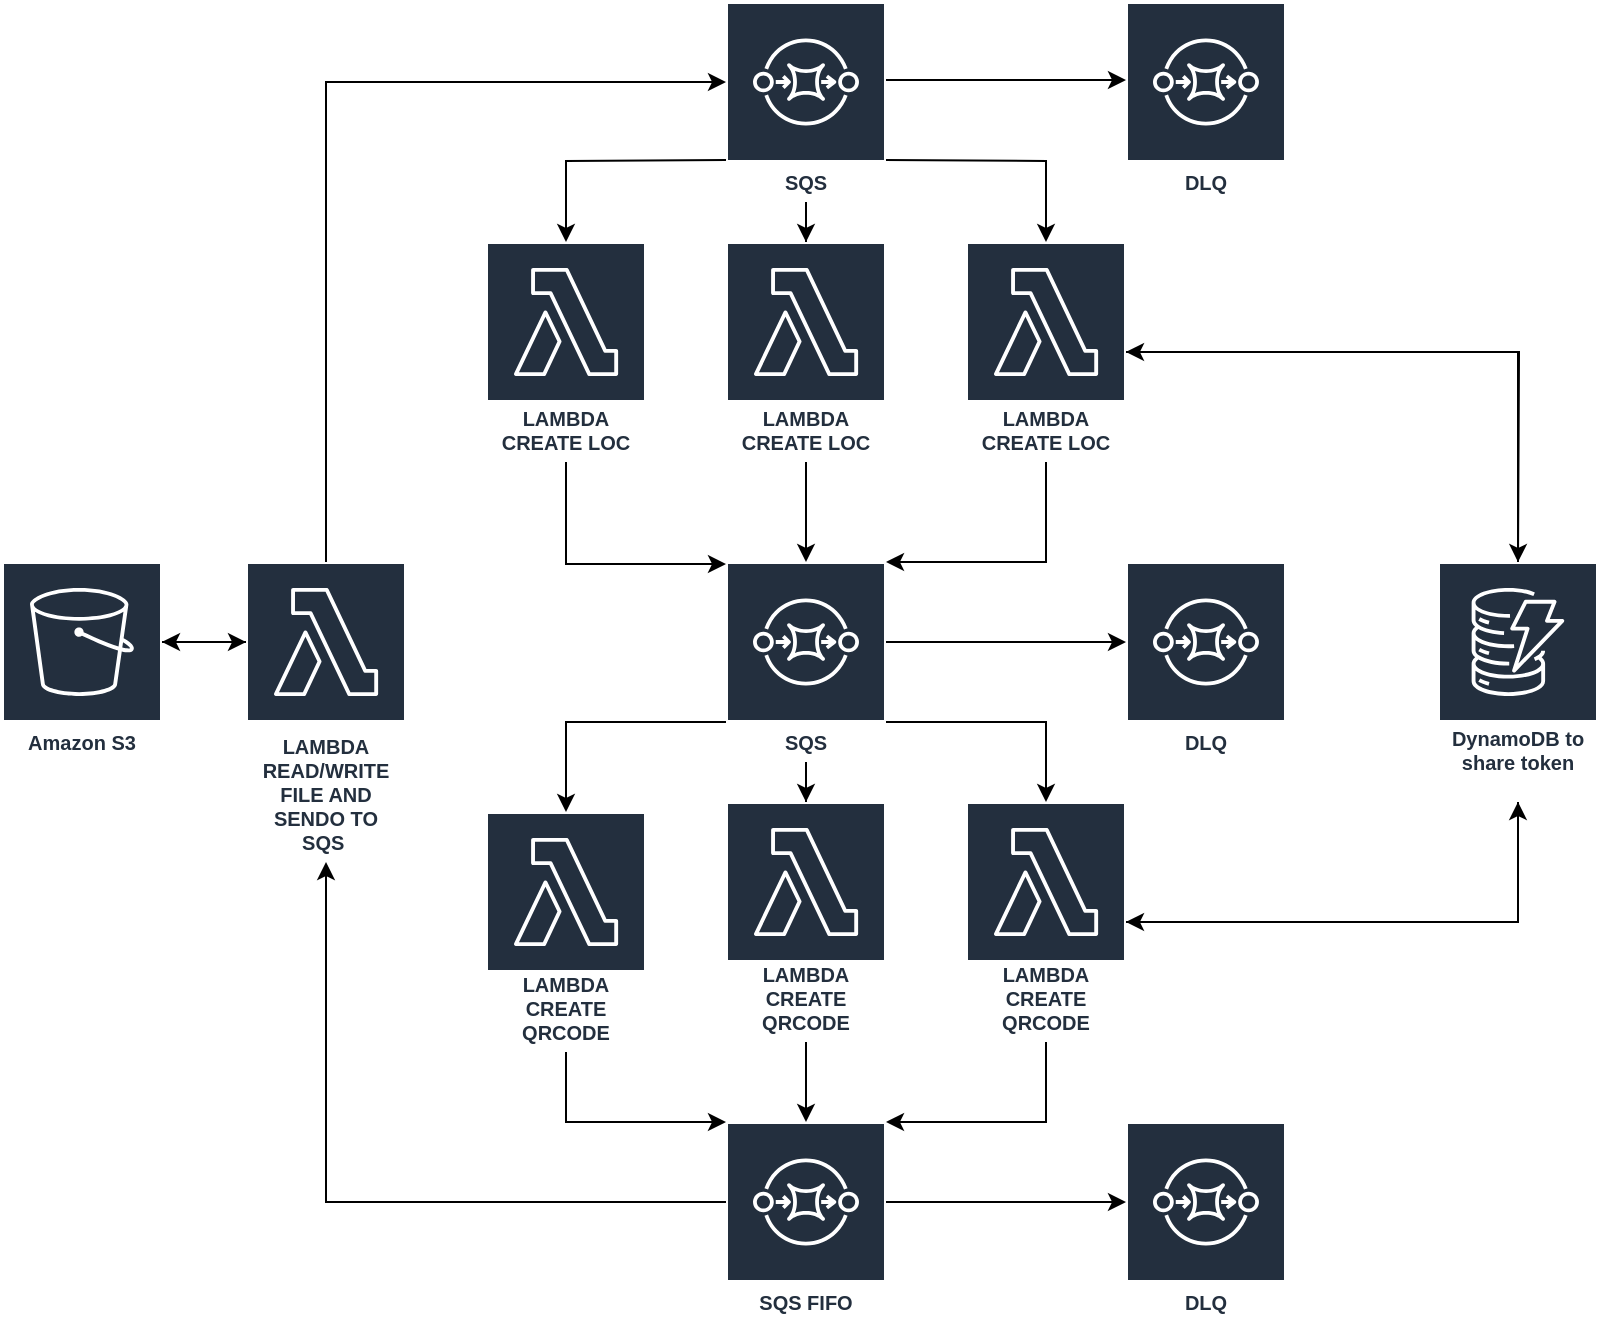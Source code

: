 <mxfile version="18.0.6" type="device"><diagram id="LiIXoxkBGiPEExE5k_ik" name="Page-1"><mxGraphModel dx="1038" dy="641" grid="1" gridSize="10" guides="1" tooltips="1" connect="1" arrows="1" fold="1" page="1" pageScale="1" pageWidth="850" pageHeight="1100" math="0" shadow="0"><root><mxCell id="0"/><mxCell id="1" parent="0"/><mxCell id="pTug8rWi1ZQaKtZklWk1-28" style="edgeStyle=orthogonalEdgeStyle;rounded=0;orthogonalLoop=1;jettySize=auto;html=1;" parent="1" source="pTug8rWi1ZQaKtZklWk1-1" target="pTug8rWi1ZQaKtZklWk1-2" edge="1"><mxGeometry relative="1" as="geometry"><Array as="points"><mxPoint x="124" y="360"/><mxPoint x="124" y="360"/></Array></mxGeometry></mxCell><mxCell id="pTug8rWi1ZQaKtZklWk1-1" value="Amazon S3" style="sketch=0;outlineConnect=0;fontColor=#232F3E;gradientColor=none;strokeColor=#ffffff;fillColor=#232F3E;dashed=0;verticalLabelPosition=middle;verticalAlign=bottom;align=center;html=1;whiteSpace=wrap;fontSize=10;fontStyle=1;spacing=3;shape=mxgraph.aws4.productIcon;prIcon=mxgraph.aws4.s3;" parent="1" vertex="1"><mxGeometry x="42" y="320" width="80" height="100" as="geometry"/></mxCell><mxCell id="pTug8rWi1ZQaKtZklWk1-29" style="edgeStyle=orthogonalEdgeStyle;rounded=0;orthogonalLoop=1;jettySize=auto;html=1;" parent="1" source="pTug8rWi1ZQaKtZklWk1-2" target="pTug8rWi1ZQaKtZklWk1-1" edge="1"><mxGeometry relative="1" as="geometry"><Array as="points"><mxPoint x="124" y="360"/><mxPoint x="124" y="360"/></Array></mxGeometry></mxCell><mxCell id="pTug8rWi1ZQaKtZklWk1-37" style="edgeStyle=orthogonalEdgeStyle;rounded=0;orthogonalLoop=1;jettySize=auto;html=1;" parent="1" source="pTug8rWi1ZQaKtZklWk1-2" target="pTug8rWi1ZQaKtZklWk1-5" edge="1"><mxGeometry relative="1" as="geometry"><Array as="points"><mxPoint x="204" y="80"/></Array></mxGeometry></mxCell><mxCell id="pTug8rWi1ZQaKtZklWk1-2" value="LAMBDA READ/WRITE FILE AND SENDO TO SQS&amp;nbsp;" style="sketch=0;outlineConnect=0;fontColor=#232F3E;gradientColor=none;strokeColor=#ffffff;fillColor=#232F3E;dashed=0;verticalLabelPosition=middle;verticalAlign=bottom;align=center;html=1;whiteSpace=wrap;fontSize=10;fontStyle=1;spacing=3;shape=mxgraph.aws4.productIcon;prIcon=mxgraph.aws4.lambda;" parent="1" vertex="1"><mxGeometry x="164" y="320" width="80" height="150" as="geometry"/></mxCell><mxCell id="pTug8rWi1ZQaKtZklWk1-11" style="edgeStyle=orthogonalEdgeStyle;rounded=0;orthogonalLoop=1;jettySize=auto;html=1;" parent="1" target="pTug8rWi1ZQaKtZklWk1-9" edge="1"><mxGeometry relative="1" as="geometry"><mxPoint x="404" y="119" as="sourcePoint"/><mxPoint x="324" y="269" as="targetPoint"/></mxGeometry></mxCell><mxCell id="pTug8rWi1ZQaKtZklWk1-12" style="edgeStyle=orthogonalEdgeStyle;rounded=0;orthogonalLoop=1;jettySize=auto;html=1;" parent="1" source="pTug8rWi1ZQaKtZklWk1-5" target="pTug8rWi1ZQaKtZklWk1-8" edge="1"><mxGeometry relative="1" as="geometry"/></mxCell><mxCell id="pTug8rWi1ZQaKtZklWk1-13" style="edgeStyle=orthogonalEdgeStyle;rounded=0;orthogonalLoop=1;jettySize=auto;html=1;" parent="1" target="pTug8rWi1ZQaKtZklWk1-10" edge="1"><mxGeometry relative="1" as="geometry"><mxPoint x="483" y="119" as="sourcePoint"/><mxPoint x="573" y="259" as="targetPoint"/></mxGeometry></mxCell><mxCell id="pTug8rWi1ZQaKtZklWk1-14" style="edgeStyle=orthogonalEdgeStyle;rounded=0;orthogonalLoop=1;jettySize=auto;html=1;" parent="1" edge="1"><mxGeometry relative="1" as="geometry"><mxPoint x="484" y="79" as="sourcePoint"/><mxPoint x="604" y="79" as="targetPoint"/></mxGeometry></mxCell><mxCell id="pTug8rWi1ZQaKtZklWk1-5" value="SQS" style="sketch=0;outlineConnect=0;fontColor=#232F3E;gradientColor=none;strokeColor=#ffffff;fillColor=#232F3E;dashed=0;verticalLabelPosition=middle;verticalAlign=bottom;align=center;html=1;whiteSpace=wrap;fontSize=10;fontStyle=1;spacing=3;shape=mxgraph.aws4.productIcon;prIcon=mxgraph.aws4.sqs;" parent="1" vertex="1"><mxGeometry x="404" y="40" width="80" height="100" as="geometry"/></mxCell><mxCell id="pTug8rWi1ZQaKtZklWk1-6" value="DLQ" style="sketch=0;outlineConnect=0;fontColor=#232F3E;gradientColor=none;strokeColor=#ffffff;fillColor=#232F3E;dashed=0;verticalLabelPosition=middle;verticalAlign=bottom;align=center;html=1;whiteSpace=wrap;fontSize=10;fontStyle=1;spacing=3;shape=mxgraph.aws4.productIcon;prIcon=mxgraph.aws4.sqs;" parent="1" vertex="1"><mxGeometry x="604" y="40" width="80" height="100" as="geometry"/></mxCell><mxCell id="pTug8rWi1ZQaKtZklWk1-17" style="edgeStyle=orthogonalEdgeStyle;rounded=0;orthogonalLoop=1;jettySize=auto;html=1;" parent="1" source="pTug8rWi1ZQaKtZklWk1-8" target="pTug8rWi1ZQaKtZklWk1-15" edge="1"><mxGeometry relative="1" as="geometry"/></mxCell><mxCell id="pTug8rWi1ZQaKtZklWk1-8" value="LAMBDA CREATE LOC" style="sketch=0;outlineConnect=0;fontColor=#232F3E;gradientColor=none;strokeColor=#ffffff;fillColor=#232F3E;dashed=0;verticalLabelPosition=middle;verticalAlign=bottom;align=center;html=1;whiteSpace=wrap;fontSize=10;fontStyle=1;spacing=3;shape=mxgraph.aws4.productIcon;prIcon=mxgraph.aws4.lambda;" parent="1" vertex="1"><mxGeometry x="404" y="160" width="80" height="110" as="geometry"/></mxCell><mxCell id="pTug8rWi1ZQaKtZklWk1-16" style="edgeStyle=orthogonalEdgeStyle;rounded=0;orthogonalLoop=1;jettySize=auto;html=1;" parent="1" target="pTug8rWi1ZQaKtZklWk1-15" edge="1"><mxGeometry relative="1" as="geometry"><mxPoint x="324" y="191" as="sourcePoint"/><mxPoint x="404" y="321" as="targetPoint"/><Array as="points"><mxPoint x="324" y="321"/></Array></mxGeometry></mxCell><mxCell id="pTug8rWi1ZQaKtZklWk1-9" value="LAMBDA CREATE LOC" style="sketch=0;outlineConnect=0;fontColor=#232F3E;gradientColor=none;strokeColor=#ffffff;fillColor=#232F3E;dashed=0;verticalLabelPosition=middle;verticalAlign=bottom;align=center;html=1;whiteSpace=wrap;fontSize=10;fontStyle=1;spacing=3;shape=mxgraph.aws4.productIcon;prIcon=mxgraph.aws4.lambda;" parent="1" vertex="1"><mxGeometry x="284" y="160" width="80" height="110" as="geometry"/></mxCell><mxCell id="pTug8rWi1ZQaKtZklWk1-18" style="edgeStyle=orthogonalEdgeStyle;rounded=0;orthogonalLoop=1;jettySize=auto;html=1;" parent="1" source="pTug8rWi1ZQaKtZklWk1-10" target="pTug8rWi1ZQaKtZklWk1-15" edge="1"><mxGeometry relative="1" as="geometry"><Array as="points"><mxPoint x="564" y="320"/></Array></mxGeometry></mxCell><mxCell id="pTug8rWi1ZQaKtZklWk1-39" style="edgeStyle=orthogonalEdgeStyle;rounded=0;orthogonalLoop=1;jettySize=auto;html=1;" parent="1" source="pTug8rWi1ZQaKtZklWk1-10" edge="1"><mxGeometry relative="1" as="geometry"><mxPoint x="800" y="320" as="targetPoint"/></mxGeometry></mxCell><mxCell id="pTug8rWi1ZQaKtZklWk1-10" value="LAMBDA CREATE LOC" style="sketch=0;outlineConnect=0;fontColor=#232F3E;gradientColor=none;strokeColor=#ffffff;fillColor=#232F3E;dashed=0;verticalLabelPosition=middle;verticalAlign=bottom;align=center;html=1;whiteSpace=wrap;fontSize=10;fontStyle=1;spacing=3;shape=mxgraph.aws4.productIcon;prIcon=mxgraph.aws4.lambda;" parent="1" vertex="1"><mxGeometry x="524" y="160" width="80" height="110" as="geometry"/></mxCell><mxCell id="pTug8rWi1ZQaKtZklWk1-20" style="edgeStyle=orthogonalEdgeStyle;rounded=0;orthogonalLoop=1;jettySize=auto;html=1;" parent="1" edge="1"><mxGeometry relative="1" as="geometry"><mxPoint x="484" y="360" as="sourcePoint"/><mxPoint x="604" y="360" as="targetPoint"/></mxGeometry></mxCell><mxCell id="pTug8rWi1ZQaKtZklWk1-25" style="edgeStyle=orthogonalEdgeStyle;rounded=0;orthogonalLoop=1;jettySize=auto;html=1;" parent="1" source="pTug8rWi1ZQaKtZklWk1-15" target="pTug8rWi1ZQaKtZklWk1-21" edge="1"><mxGeometry relative="1" as="geometry"/></mxCell><mxCell id="pTug8rWi1ZQaKtZklWk1-26" style="edgeStyle=orthogonalEdgeStyle;rounded=0;orthogonalLoop=1;jettySize=auto;html=1;" parent="1" source="pTug8rWi1ZQaKtZklWk1-15" target="pTug8rWi1ZQaKtZklWk1-22" edge="1"><mxGeometry relative="1" as="geometry"><Array as="points"><mxPoint x="324" y="400"/></Array></mxGeometry></mxCell><mxCell id="pTug8rWi1ZQaKtZklWk1-27" style="edgeStyle=orthogonalEdgeStyle;rounded=0;orthogonalLoop=1;jettySize=auto;html=1;" parent="1" source="pTug8rWi1ZQaKtZklWk1-15" target="pTug8rWi1ZQaKtZklWk1-23" edge="1"><mxGeometry relative="1" as="geometry"><Array as="points"><mxPoint x="564" y="400"/></Array></mxGeometry></mxCell><mxCell id="pTug8rWi1ZQaKtZklWk1-15" value="SQS" style="sketch=0;outlineConnect=0;fontColor=#232F3E;gradientColor=none;strokeColor=#ffffff;fillColor=#232F3E;dashed=0;verticalLabelPosition=middle;verticalAlign=bottom;align=center;html=1;whiteSpace=wrap;fontSize=10;fontStyle=1;spacing=3;shape=mxgraph.aws4.productIcon;prIcon=mxgraph.aws4.sqs;" parent="1" vertex="1"><mxGeometry x="404" y="320" width="80" height="100" as="geometry"/></mxCell><mxCell id="pTug8rWi1ZQaKtZklWk1-19" value="DLQ" style="sketch=0;outlineConnect=0;fontColor=#232F3E;gradientColor=none;strokeColor=#ffffff;fillColor=#232F3E;dashed=0;verticalLabelPosition=middle;verticalAlign=bottom;align=center;html=1;whiteSpace=wrap;fontSize=10;fontStyle=1;spacing=3;shape=mxgraph.aws4.productIcon;prIcon=mxgraph.aws4.sqs;" parent="1" vertex="1"><mxGeometry x="604" y="320" width="80" height="100" as="geometry"/></mxCell><mxCell id="pTug8rWi1ZQaKtZklWk1-32" style="edgeStyle=orthogonalEdgeStyle;rounded=0;orthogonalLoop=1;jettySize=auto;html=1;" parent="1" source="pTug8rWi1ZQaKtZklWk1-21" target="pTug8rWi1ZQaKtZklWk1-30" edge="1"><mxGeometry relative="1" as="geometry"/></mxCell><mxCell id="pTug8rWi1ZQaKtZklWk1-21" value="LAMBDA CREATE QRCODE" style="sketch=0;outlineConnect=0;fontColor=#232F3E;gradientColor=none;strokeColor=#ffffff;fillColor=#232F3E;dashed=0;verticalLabelPosition=middle;verticalAlign=bottom;align=center;html=1;whiteSpace=wrap;fontSize=10;fontStyle=1;spacing=3;shape=mxgraph.aws4.productIcon;prIcon=mxgraph.aws4.lambda;" parent="1" vertex="1"><mxGeometry x="404" y="440" width="80" height="120" as="geometry"/></mxCell><mxCell id="pTug8rWi1ZQaKtZklWk1-31" style="edgeStyle=orthogonalEdgeStyle;rounded=0;orthogonalLoop=1;jettySize=auto;html=1;" parent="1" source="pTug8rWi1ZQaKtZklWk1-22" target="pTug8rWi1ZQaKtZklWk1-30" edge="1"><mxGeometry relative="1" as="geometry"><Array as="points"><mxPoint x="324" y="600"/></Array></mxGeometry></mxCell><mxCell id="pTug8rWi1ZQaKtZklWk1-22" value="LAMBDA CREATE QRCODE" style="sketch=0;outlineConnect=0;fontColor=#232F3E;gradientColor=none;strokeColor=#ffffff;fillColor=#232F3E;dashed=0;verticalLabelPosition=middle;verticalAlign=bottom;align=center;html=1;whiteSpace=wrap;fontSize=10;fontStyle=1;spacing=3;shape=mxgraph.aws4.productIcon;prIcon=mxgraph.aws4.lambda;" parent="1" vertex="1"><mxGeometry x="284" y="445" width="80" height="120" as="geometry"/></mxCell><mxCell id="pTug8rWi1ZQaKtZklWk1-33" style="edgeStyle=orthogonalEdgeStyle;rounded=0;orthogonalLoop=1;jettySize=auto;html=1;" parent="1" source="pTug8rWi1ZQaKtZklWk1-23" target="pTug8rWi1ZQaKtZklWk1-30" edge="1"><mxGeometry relative="1" as="geometry"><Array as="points"><mxPoint x="564" y="600"/></Array></mxGeometry></mxCell><mxCell id="pTug8rWi1ZQaKtZklWk1-42" style="edgeStyle=orthogonalEdgeStyle;rounded=0;orthogonalLoop=1;jettySize=auto;html=1;" parent="1" source="pTug8rWi1ZQaKtZklWk1-23" edge="1"><mxGeometry relative="1" as="geometry"><Array as="points"><mxPoint x="800" y="500"/></Array><mxPoint x="800" y="440" as="targetPoint"/></mxGeometry></mxCell><mxCell id="pTug8rWi1ZQaKtZklWk1-23" value="LAMBDA CREATE QRCODE" style="sketch=0;outlineConnect=0;fontColor=#232F3E;gradientColor=none;strokeColor=#ffffff;fillColor=#232F3E;dashed=0;verticalLabelPosition=middle;verticalAlign=bottom;align=center;html=1;whiteSpace=wrap;fontSize=10;fontStyle=1;spacing=3;shape=mxgraph.aws4.productIcon;prIcon=mxgraph.aws4.lambda;" parent="1" vertex="1"><mxGeometry x="524" y="440" width="80" height="120" as="geometry"/></mxCell><mxCell id="pTug8rWi1ZQaKtZklWk1-35" style="edgeStyle=orthogonalEdgeStyle;rounded=0;orthogonalLoop=1;jettySize=auto;html=1;" parent="1" source="pTug8rWi1ZQaKtZklWk1-30" target="pTug8rWi1ZQaKtZklWk1-34" edge="1"><mxGeometry relative="1" as="geometry"><Array as="points"><mxPoint x="554" y="640"/><mxPoint x="554" y="640"/></Array></mxGeometry></mxCell><mxCell id="pTug8rWi1ZQaKtZklWk1-36" style="edgeStyle=orthogonalEdgeStyle;rounded=0;orthogonalLoop=1;jettySize=auto;html=1;" parent="1" source="pTug8rWi1ZQaKtZklWk1-30" target="pTug8rWi1ZQaKtZklWk1-2" edge="1"><mxGeometry relative="1" as="geometry"><Array as="points"><mxPoint x="204" y="640"/></Array></mxGeometry></mxCell><mxCell id="pTug8rWi1ZQaKtZklWk1-30" value="SQS FIFO" style="sketch=0;outlineConnect=0;fontColor=#232F3E;gradientColor=none;strokeColor=#ffffff;fillColor=#232F3E;dashed=0;verticalLabelPosition=middle;verticalAlign=bottom;align=center;html=1;whiteSpace=wrap;fontSize=10;fontStyle=1;spacing=3;shape=mxgraph.aws4.productIcon;prIcon=mxgraph.aws4.sqs;" parent="1" vertex="1"><mxGeometry x="404" y="600" width="80" height="100" as="geometry"/></mxCell><mxCell id="pTug8rWi1ZQaKtZklWk1-34" value="DLQ" style="sketch=0;outlineConnect=0;fontColor=#232F3E;gradientColor=none;strokeColor=#ffffff;fillColor=#232F3E;dashed=0;verticalLabelPosition=middle;verticalAlign=bottom;align=center;html=1;whiteSpace=wrap;fontSize=10;fontStyle=1;spacing=3;shape=mxgraph.aws4.productIcon;prIcon=mxgraph.aws4.sqs;" parent="1" vertex="1"><mxGeometry x="604" y="600" width="80" height="100" as="geometry"/></mxCell><mxCell id="pTug8rWi1ZQaKtZklWk1-41" style="edgeStyle=orthogonalEdgeStyle;rounded=0;orthogonalLoop=1;jettySize=auto;html=1;" parent="1" target="pTug8rWi1ZQaKtZklWk1-10" edge="1"><mxGeometry relative="1" as="geometry"><Array as="points"><mxPoint x="800" y="215"/></Array><mxPoint x="800" y="320" as="sourcePoint"/></mxGeometry></mxCell><mxCell id="pTug8rWi1ZQaKtZklWk1-43" style="edgeStyle=orthogonalEdgeStyle;rounded=0;orthogonalLoop=1;jettySize=auto;html=1;" parent="1" target="pTug8rWi1ZQaKtZklWk1-23" edge="1"><mxGeometry relative="1" as="geometry"><Array as="points"><mxPoint x="800" y="500"/></Array><mxPoint x="800" y="440" as="sourcePoint"/></mxGeometry></mxCell><mxCell id="IyQXir0DfUeki8AHJ0X--1" value="DynamoDB to share token" style="sketch=0;outlineConnect=0;fontColor=#232F3E;gradientColor=none;strokeColor=#ffffff;fillColor=#232F3E;dashed=0;verticalLabelPosition=middle;verticalAlign=bottom;align=center;html=1;whiteSpace=wrap;fontSize=10;fontStyle=1;spacing=3;shape=mxgraph.aws4.productIcon;prIcon=mxgraph.aws4.dynamodb;" vertex="1" parent="1"><mxGeometry x="760" y="320" width="80" height="110" as="geometry"/></mxCell></root></mxGraphModel></diagram></mxfile>